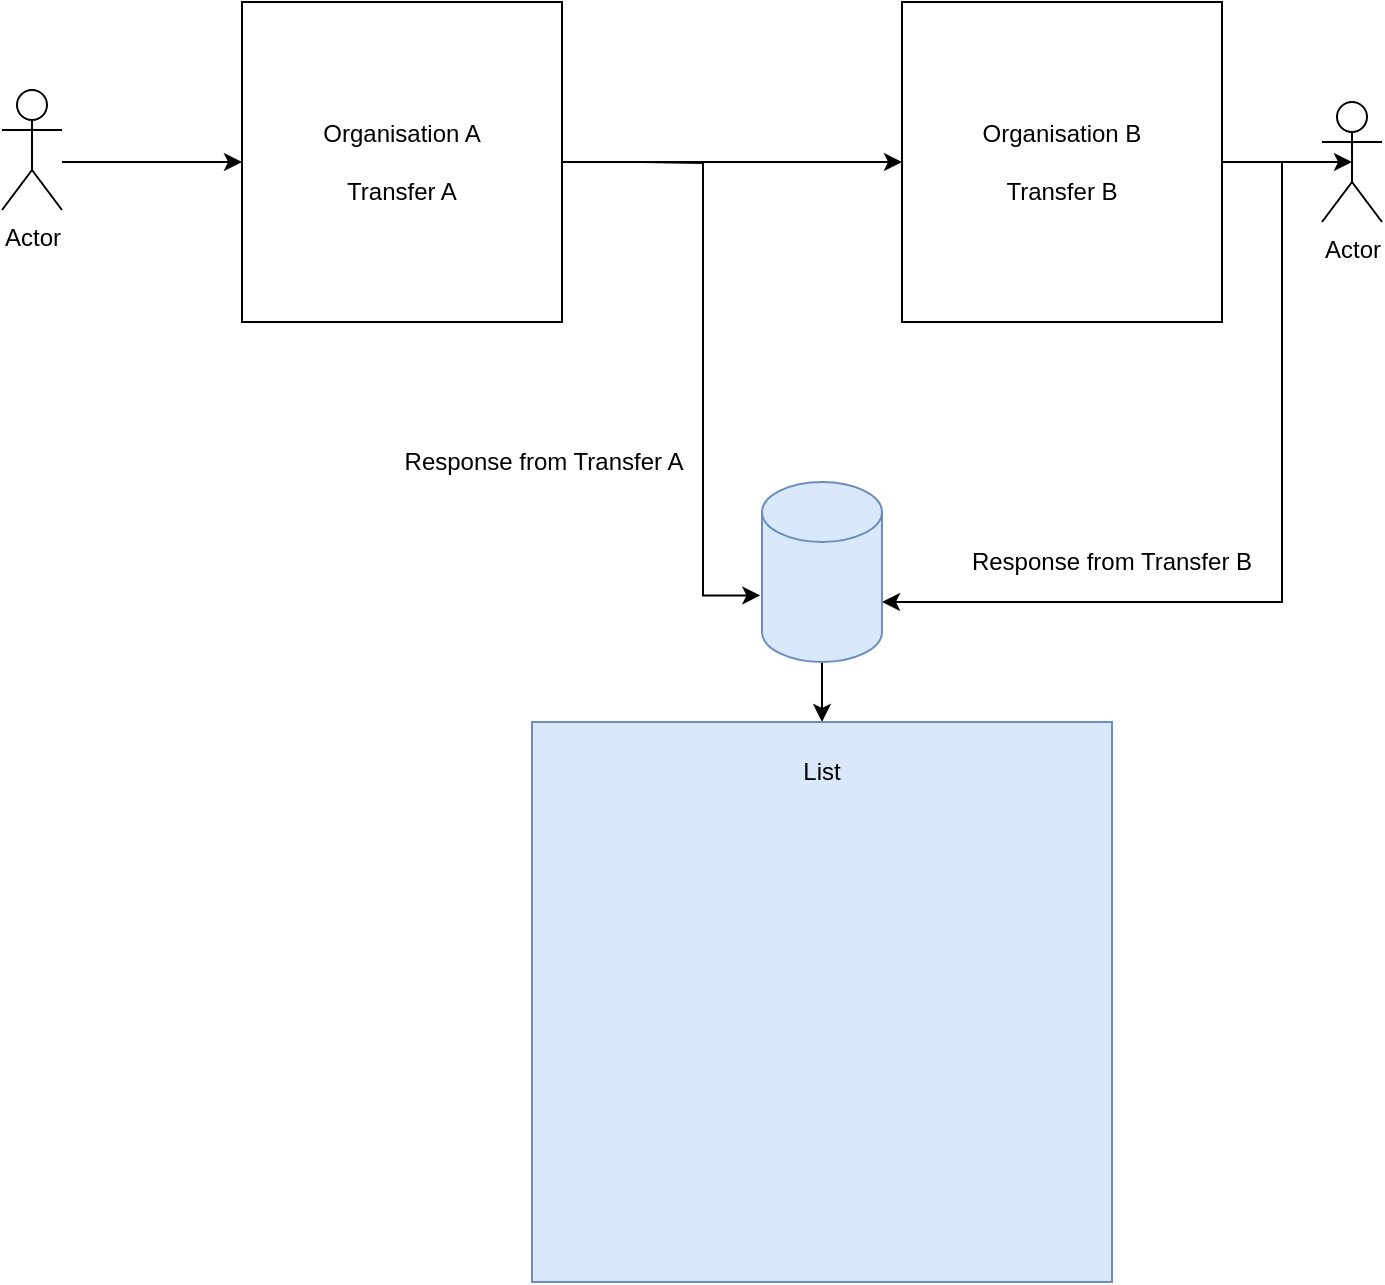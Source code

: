 <mxfile version="24.7.17">
  <diagram name="Page-1" id="PsBouy4twGerNrLi3seG">
    <mxGraphModel dx="892" dy="671" grid="1" gridSize="10" guides="1" tooltips="1" connect="1" arrows="1" fold="1" page="1" pageScale="1" pageWidth="1100" pageHeight="850" math="0" shadow="0">
      <root>
        <mxCell id="0" />
        <mxCell id="1" parent="0" />
        <mxCell id="-mQrAQv0_VykPl07y364-8" style="edgeStyle=orthogonalEdgeStyle;rounded=0;orthogonalLoop=1;jettySize=auto;html=1;entryX=0;entryY=0.5;entryDx=0;entryDy=0;" edge="1" parent="1" source="-mQrAQv0_VykPl07y364-1" target="-mQrAQv0_VykPl07y364-2">
          <mxGeometry relative="1" as="geometry">
            <Array as="points">
              <mxPoint x="90" y="230" />
              <mxPoint x="90" y="230" />
            </Array>
          </mxGeometry>
        </mxCell>
        <mxCell id="-mQrAQv0_VykPl07y364-1" value="Actor" style="shape=umlActor;verticalLabelPosition=bottom;verticalAlign=top;html=1;outlineConnect=0;" vertex="1" parent="1">
          <mxGeometry x="40" y="194" width="30" height="60" as="geometry" />
        </mxCell>
        <mxCell id="-mQrAQv0_VykPl07y364-10" style="edgeStyle=orthogonalEdgeStyle;rounded=0;orthogonalLoop=1;jettySize=auto;html=1;exitX=1;exitY=0.5;exitDx=0;exitDy=0;entryX=0;entryY=0.5;entryDx=0;entryDy=0;" edge="1" parent="1" source="-mQrAQv0_VykPl07y364-2" target="-mQrAQv0_VykPl07y364-3">
          <mxGeometry relative="1" as="geometry" />
        </mxCell>
        <mxCell id="-mQrAQv0_VykPl07y364-2" value="Organisation A&lt;div&gt;&lt;br&gt;&lt;/div&gt;&lt;div&gt;Transfer A&lt;/div&gt;" style="whiteSpace=wrap;html=1;aspect=fixed;" vertex="1" parent="1">
          <mxGeometry x="160" y="150" width="160" height="160" as="geometry" />
        </mxCell>
        <mxCell id="-mQrAQv0_VykPl07y364-3" value="Organisation B&lt;div&gt;&lt;br&gt;&lt;/div&gt;&lt;div&gt;Transfer B&lt;/div&gt;" style="whiteSpace=wrap;html=1;aspect=fixed;" vertex="1" parent="1">
          <mxGeometry x="490" y="150" width="160" height="160" as="geometry" />
        </mxCell>
        <mxCell id="-mQrAQv0_VykPl07y364-14" style="edgeStyle=orthogonalEdgeStyle;rounded=0;orthogonalLoop=1;jettySize=auto;html=1;exitX=0;exitY=0;exitDx=0;exitDy=60;exitPerimeter=0;entryX=-0.014;entryY=0.63;entryDx=0;entryDy=0;entryPerimeter=0;" edge="1" parent="1" target="-mQrAQv0_VykPl07y364-4">
          <mxGeometry relative="1" as="geometry">
            <mxPoint x="360" y="230.0" as="sourcePoint" />
          </mxGeometry>
        </mxCell>
        <mxCell id="-mQrAQv0_VykPl07y364-18" style="edgeStyle=orthogonalEdgeStyle;rounded=0;orthogonalLoop=1;jettySize=auto;html=1;exitX=1;exitY=0;exitDx=0;exitDy=60;exitPerimeter=0;entryX=1;entryY=0;entryDx=0;entryDy=60;entryPerimeter=0;" edge="1" parent="1" target="-mQrAQv0_VykPl07y364-4">
          <mxGeometry relative="1" as="geometry">
            <mxPoint x="680" y="230" as="sourcePoint" />
            <Array as="points">
              <mxPoint x="680" y="450" />
            </Array>
          </mxGeometry>
        </mxCell>
        <mxCell id="-mQrAQv0_VykPl07y364-21" style="edgeStyle=orthogonalEdgeStyle;rounded=0;orthogonalLoop=1;jettySize=auto;html=1;exitX=0.5;exitY=1;exitDx=0;exitDy=0;exitPerimeter=0;entryX=0.5;entryY=0;entryDx=0;entryDy=0;" edge="1" parent="1" source="-mQrAQv0_VykPl07y364-4" target="-mQrAQv0_VykPl07y364-20">
          <mxGeometry relative="1" as="geometry" />
        </mxCell>
        <mxCell id="-mQrAQv0_VykPl07y364-4" value="" style="shape=cylinder3;whiteSpace=wrap;html=1;boundedLbl=1;backgroundOutline=1;size=15;fillColor=#dae8fc;strokeColor=#6c8ebf;" vertex="1" parent="1">
          <mxGeometry x="420" y="390" width="60" height="90" as="geometry" />
        </mxCell>
        <mxCell id="-mQrAQv0_VykPl07y364-16" value="Actor" style="shape=umlActor;verticalLabelPosition=bottom;verticalAlign=top;html=1;outlineConnect=0;" vertex="1" parent="1">
          <mxGeometry x="700" y="200" width="30" height="60" as="geometry" />
        </mxCell>
        <mxCell id="-mQrAQv0_VykPl07y364-17" style="edgeStyle=orthogonalEdgeStyle;rounded=0;orthogonalLoop=1;jettySize=auto;html=1;exitX=1;exitY=0.5;exitDx=0;exitDy=0;entryX=0.5;entryY=0.5;entryDx=0;entryDy=0;entryPerimeter=0;" edge="1" parent="1" source="-mQrAQv0_VykPl07y364-3" target="-mQrAQv0_VykPl07y364-16">
          <mxGeometry relative="1" as="geometry" />
        </mxCell>
        <mxCell id="-mQrAQv0_VykPl07y364-20" value="List&lt;div&gt;&lt;br&gt;&lt;/div&gt;&lt;div&gt;&lt;br&gt;&lt;/div&gt;&lt;div&gt;&lt;br&gt;&lt;/div&gt;&lt;div&gt;&lt;br&gt;&lt;/div&gt;&lt;div&gt;&lt;br&gt;&lt;/div&gt;&lt;div&gt;&lt;br&gt;&lt;/div&gt;&lt;div&gt;&lt;br&gt;&lt;/div&gt;&lt;div&gt;&lt;br&gt;&lt;/div&gt;&lt;div&gt;&lt;br&gt;&lt;/div&gt;&lt;div&gt;&lt;br&gt;&lt;/div&gt;&lt;div&gt;&lt;br&gt;&lt;/div&gt;&lt;div&gt;&lt;br&gt;&lt;/div&gt;&lt;div&gt;&lt;br&gt;&lt;/div&gt;&lt;div&gt;&lt;br&gt;&lt;/div&gt;&lt;div&gt;&lt;br&gt;&lt;/div&gt;&lt;div&gt;&lt;br&gt;&lt;/div&gt;" style="rounded=0;whiteSpace=wrap;html=1;fillColor=#dae8fc;strokeColor=#6c8ebf;align=center;" vertex="1" parent="1">
          <mxGeometry x="305" y="510" width="290" height="280" as="geometry" />
        </mxCell>
        <mxCell id="-mQrAQv0_VykPl07y364-22" value="Response from Transfer A" style="text;html=1;align=center;verticalAlign=middle;whiteSpace=wrap;rounded=0;" vertex="1" parent="1">
          <mxGeometry x="236" y="360" width="150" height="40" as="geometry" />
        </mxCell>
        <mxCell id="-mQrAQv0_VykPl07y364-23" value="Response from Transfer B" style="text;html=1;align=center;verticalAlign=middle;whiteSpace=wrap;rounded=0;" vertex="1" parent="1">
          <mxGeometry x="520" y="410" width="150" height="40" as="geometry" />
        </mxCell>
      </root>
    </mxGraphModel>
  </diagram>
</mxfile>
